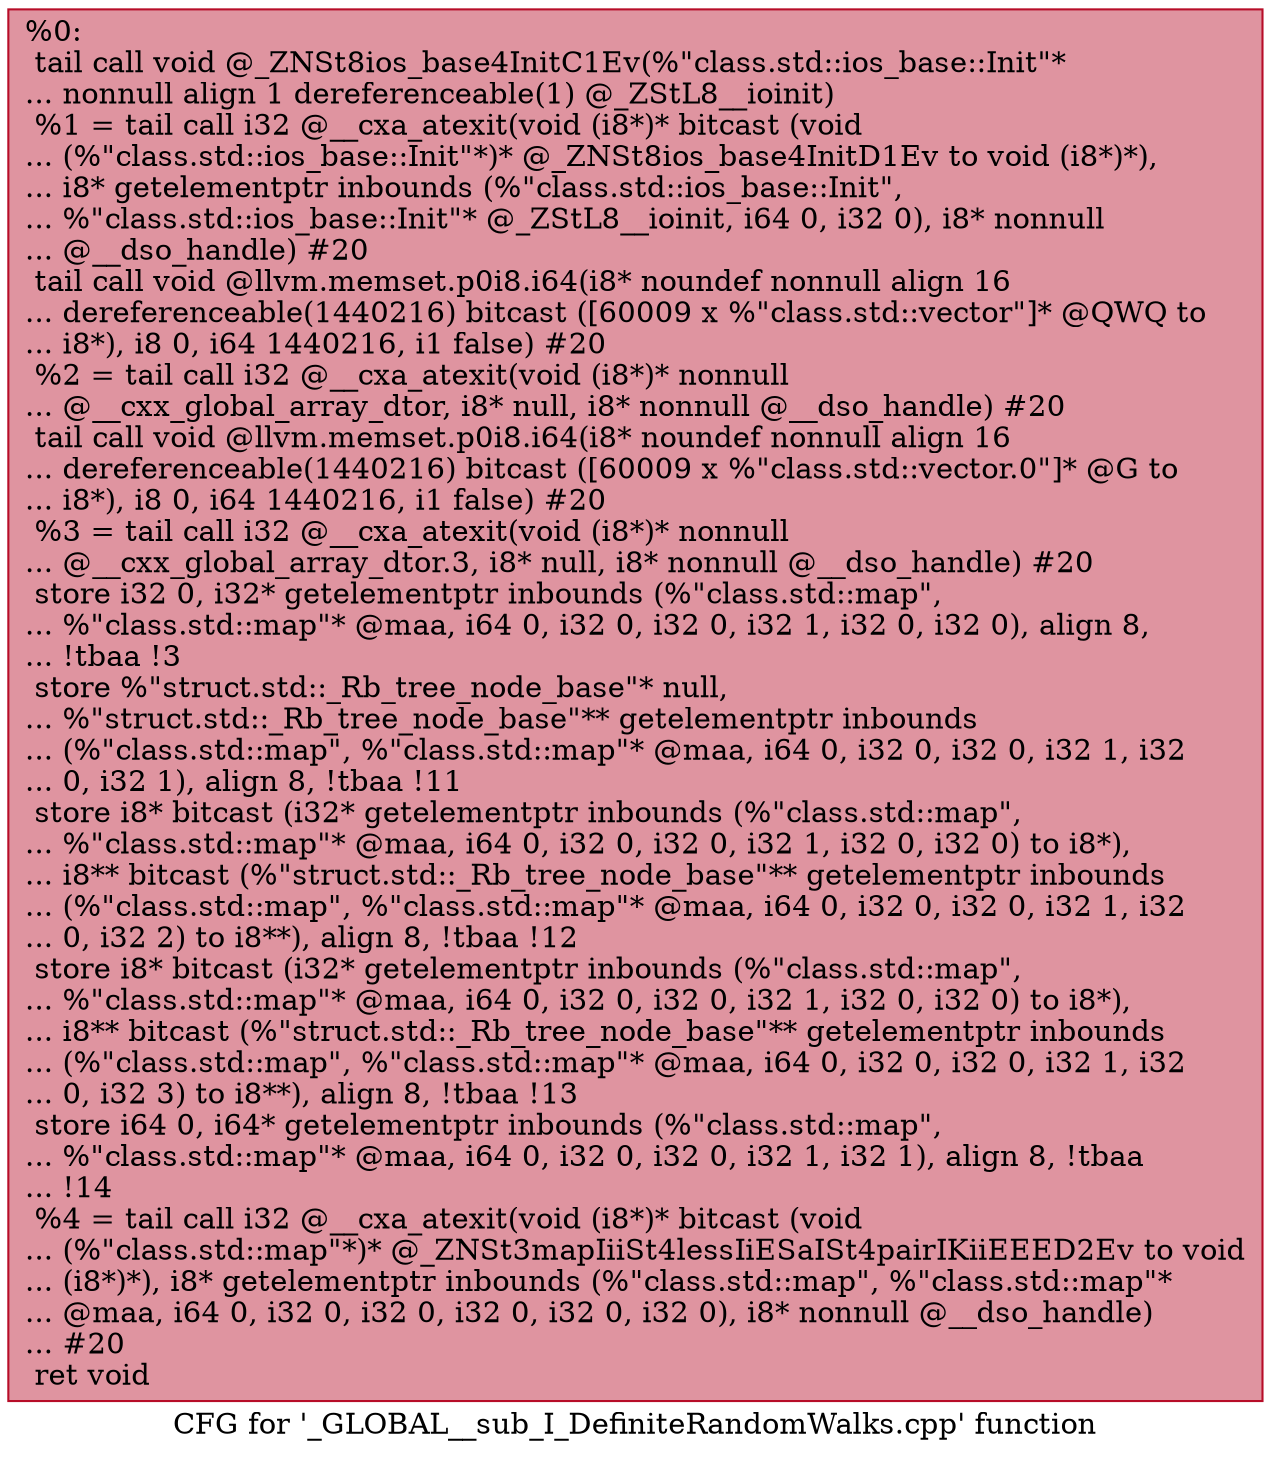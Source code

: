 digraph "CFG for '_GLOBAL__sub_I_DefiniteRandomWalks.cpp' function" {
	label="CFG for '_GLOBAL__sub_I_DefiniteRandomWalks.cpp' function";

	Node0x55aa39beb600 [shape=record,color="#b70d28ff", style=filled, fillcolor="#b70d2870",label="{%0:\l  tail call void @_ZNSt8ios_base4InitC1Ev(%\"class.std::ios_base::Init\"*\l... nonnull align 1 dereferenceable(1) @_ZStL8__ioinit)\l  %1 = tail call i32 @__cxa_atexit(void (i8*)* bitcast (void\l... (%\"class.std::ios_base::Init\"*)* @_ZNSt8ios_base4InitD1Ev to void (i8*)*),\l... i8* getelementptr inbounds (%\"class.std::ios_base::Init\",\l... %\"class.std::ios_base::Init\"* @_ZStL8__ioinit, i64 0, i32 0), i8* nonnull\l... @__dso_handle) #20\l  tail call void @llvm.memset.p0i8.i64(i8* noundef nonnull align 16\l... dereferenceable(1440216) bitcast ([60009 x %\"class.std::vector\"]* @QWQ to\l... i8*), i8 0, i64 1440216, i1 false) #20\l  %2 = tail call i32 @__cxa_atexit(void (i8*)* nonnull\l... @__cxx_global_array_dtor, i8* null, i8* nonnull @__dso_handle) #20\l  tail call void @llvm.memset.p0i8.i64(i8* noundef nonnull align 16\l... dereferenceable(1440216) bitcast ([60009 x %\"class.std::vector.0\"]* @G to\l... i8*), i8 0, i64 1440216, i1 false) #20\l  %3 = tail call i32 @__cxa_atexit(void (i8*)* nonnull\l... @__cxx_global_array_dtor.3, i8* null, i8* nonnull @__dso_handle) #20\l  store i32 0, i32* getelementptr inbounds (%\"class.std::map\",\l... %\"class.std::map\"* @maa, i64 0, i32 0, i32 0, i32 1, i32 0, i32 0), align 8,\l... !tbaa !3\l  store %\"struct.std::_Rb_tree_node_base\"* null,\l... %\"struct.std::_Rb_tree_node_base\"** getelementptr inbounds\l... (%\"class.std::map\", %\"class.std::map\"* @maa, i64 0, i32 0, i32 0, i32 1, i32\l... 0, i32 1), align 8, !tbaa !11\l  store i8* bitcast (i32* getelementptr inbounds (%\"class.std::map\",\l... %\"class.std::map\"* @maa, i64 0, i32 0, i32 0, i32 1, i32 0, i32 0) to i8*),\l... i8** bitcast (%\"struct.std::_Rb_tree_node_base\"** getelementptr inbounds\l... (%\"class.std::map\", %\"class.std::map\"* @maa, i64 0, i32 0, i32 0, i32 1, i32\l... 0, i32 2) to i8**), align 8, !tbaa !12\l  store i8* bitcast (i32* getelementptr inbounds (%\"class.std::map\",\l... %\"class.std::map\"* @maa, i64 0, i32 0, i32 0, i32 1, i32 0, i32 0) to i8*),\l... i8** bitcast (%\"struct.std::_Rb_tree_node_base\"** getelementptr inbounds\l... (%\"class.std::map\", %\"class.std::map\"* @maa, i64 0, i32 0, i32 0, i32 1, i32\l... 0, i32 3) to i8**), align 8, !tbaa !13\l  store i64 0, i64* getelementptr inbounds (%\"class.std::map\",\l... %\"class.std::map\"* @maa, i64 0, i32 0, i32 0, i32 1, i32 1), align 8, !tbaa\l... !14\l  %4 = tail call i32 @__cxa_atexit(void (i8*)* bitcast (void\l... (%\"class.std::map\"*)* @_ZNSt3mapIiiSt4lessIiESaISt4pairIKiiEEED2Ev to void\l... (i8*)*), i8* getelementptr inbounds (%\"class.std::map\", %\"class.std::map\"*\l... @maa, i64 0, i32 0, i32 0, i32 0, i32 0, i32 0), i8* nonnull @__dso_handle)\l... #20\l  ret void\l}"];
}
